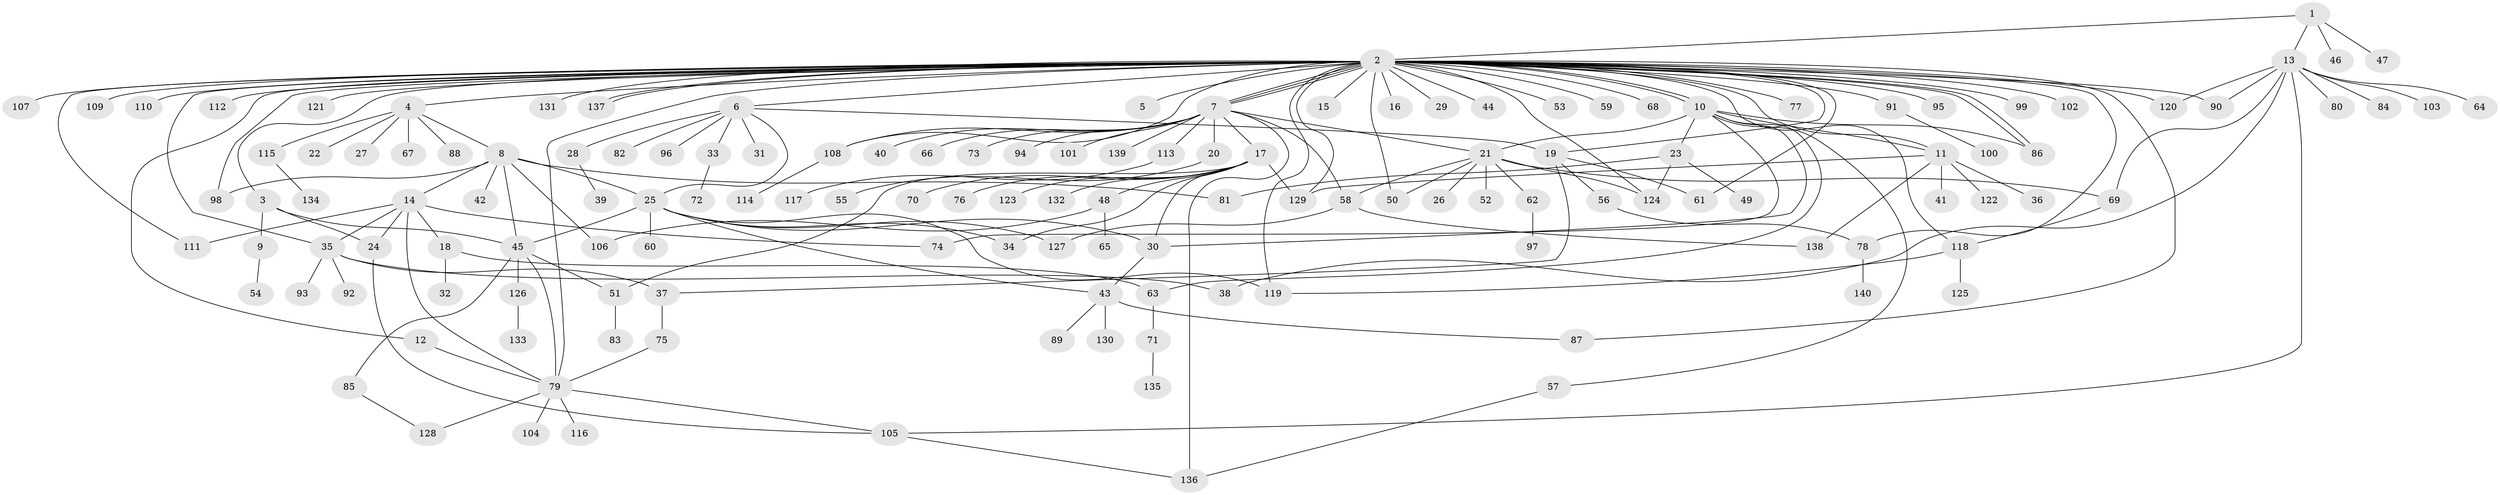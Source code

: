 // coarse degree distribution, {9: 0.03571428571428571, 15: 0.017857142857142856, 14: 0.017857142857142856, 6: 0.03571428571428571, 7: 0.125, 1: 0.42857142857142855, 10: 0.017857142857142856, 5: 0.07142857142857142, 2: 0.125, 3: 0.10714285714285714, 4: 0.017857142857142856}
// Generated by graph-tools (version 1.1) at 2025/50/03/04/25 22:50:17]
// undirected, 140 vertices, 193 edges
graph export_dot {
  node [color=gray90,style=filled];
  1;
  2;
  3;
  4;
  5;
  6;
  7;
  8;
  9;
  10;
  11;
  12;
  13;
  14;
  15;
  16;
  17;
  18;
  19;
  20;
  21;
  22;
  23;
  24;
  25;
  26;
  27;
  28;
  29;
  30;
  31;
  32;
  33;
  34;
  35;
  36;
  37;
  38;
  39;
  40;
  41;
  42;
  43;
  44;
  45;
  46;
  47;
  48;
  49;
  50;
  51;
  52;
  53;
  54;
  55;
  56;
  57;
  58;
  59;
  60;
  61;
  62;
  63;
  64;
  65;
  66;
  67;
  68;
  69;
  70;
  71;
  72;
  73;
  74;
  75;
  76;
  77;
  78;
  79;
  80;
  81;
  82;
  83;
  84;
  85;
  86;
  87;
  88;
  89;
  90;
  91;
  92;
  93;
  94;
  95;
  96;
  97;
  98;
  99;
  100;
  101;
  102;
  103;
  104;
  105;
  106;
  107;
  108;
  109;
  110;
  111;
  112;
  113;
  114;
  115;
  116;
  117;
  118;
  119;
  120;
  121;
  122;
  123;
  124;
  125;
  126;
  127;
  128;
  129;
  130;
  131;
  132;
  133;
  134;
  135;
  136;
  137;
  138;
  139;
  140;
  1 -- 2;
  1 -- 13;
  1 -- 46;
  1 -- 47;
  2 -- 3;
  2 -- 4;
  2 -- 5;
  2 -- 6;
  2 -- 7;
  2 -- 7;
  2 -- 7;
  2 -- 10;
  2 -- 10;
  2 -- 11;
  2 -- 12;
  2 -- 15;
  2 -- 16;
  2 -- 19;
  2 -- 29;
  2 -- 35;
  2 -- 44;
  2 -- 50;
  2 -- 53;
  2 -- 59;
  2 -- 61;
  2 -- 68;
  2 -- 77;
  2 -- 78;
  2 -- 79;
  2 -- 86;
  2 -- 86;
  2 -- 87;
  2 -- 90;
  2 -- 91;
  2 -- 95;
  2 -- 98;
  2 -- 99;
  2 -- 102;
  2 -- 107;
  2 -- 108;
  2 -- 109;
  2 -- 110;
  2 -- 111;
  2 -- 112;
  2 -- 118;
  2 -- 119;
  2 -- 120;
  2 -- 121;
  2 -- 124;
  2 -- 129;
  2 -- 131;
  2 -- 137;
  2 -- 137;
  3 -- 9;
  3 -- 24;
  3 -- 45;
  4 -- 8;
  4 -- 22;
  4 -- 27;
  4 -- 67;
  4 -- 88;
  4 -- 115;
  6 -- 19;
  6 -- 25;
  6 -- 28;
  6 -- 31;
  6 -- 33;
  6 -- 82;
  6 -- 96;
  7 -- 17;
  7 -- 20;
  7 -- 21;
  7 -- 40;
  7 -- 58;
  7 -- 66;
  7 -- 73;
  7 -- 94;
  7 -- 101;
  7 -- 108;
  7 -- 113;
  7 -- 136;
  7 -- 139;
  8 -- 14;
  8 -- 25;
  8 -- 42;
  8 -- 45;
  8 -- 81;
  8 -- 98;
  8 -- 106;
  9 -- 54;
  10 -- 11;
  10 -- 21;
  10 -- 23;
  10 -- 30;
  10 -- 57;
  10 -- 63;
  10 -- 74;
  10 -- 86;
  11 -- 36;
  11 -- 41;
  11 -- 122;
  11 -- 129;
  11 -- 138;
  12 -- 79;
  13 -- 38;
  13 -- 64;
  13 -- 69;
  13 -- 80;
  13 -- 84;
  13 -- 90;
  13 -- 103;
  13 -- 105;
  13 -- 120;
  14 -- 18;
  14 -- 24;
  14 -- 35;
  14 -- 74;
  14 -- 79;
  14 -- 111;
  17 -- 30;
  17 -- 34;
  17 -- 48;
  17 -- 51;
  17 -- 70;
  17 -- 76;
  17 -- 123;
  17 -- 129;
  17 -- 132;
  18 -- 32;
  18 -- 63;
  19 -- 37;
  19 -- 56;
  19 -- 61;
  20 -- 55;
  21 -- 26;
  21 -- 50;
  21 -- 52;
  21 -- 58;
  21 -- 62;
  21 -- 69;
  21 -- 124;
  23 -- 49;
  23 -- 81;
  23 -- 124;
  24 -- 105;
  25 -- 30;
  25 -- 34;
  25 -- 43;
  25 -- 45;
  25 -- 60;
  25 -- 119;
  25 -- 127;
  28 -- 39;
  30 -- 43;
  33 -- 72;
  35 -- 37;
  35 -- 38;
  35 -- 92;
  35 -- 93;
  37 -- 75;
  43 -- 87;
  43 -- 89;
  43 -- 130;
  45 -- 51;
  45 -- 79;
  45 -- 85;
  45 -- 126;
  48 -- 65;
  48 -- 106;
  51 -- 83;
  56 -- 78;
  57 -- 136;
  58 -- 127;
  58 -- 138;
  62 -- 97;
  63 -- 71;
  69 -- 118;
  71 -- 135;
  75 -- 79;
  78 -- 140;
  79 -- 104;
  79 -- 105;
  79 -- 116;
  79 -- 128;
  85 -- 128;
  91 -- 100;
  105 -- 136;
  108 -- 114;
  113 -- 117;
  115 -- 134;
  118 -- 119;
  118 -- 125;
  126 -- 133;
}
